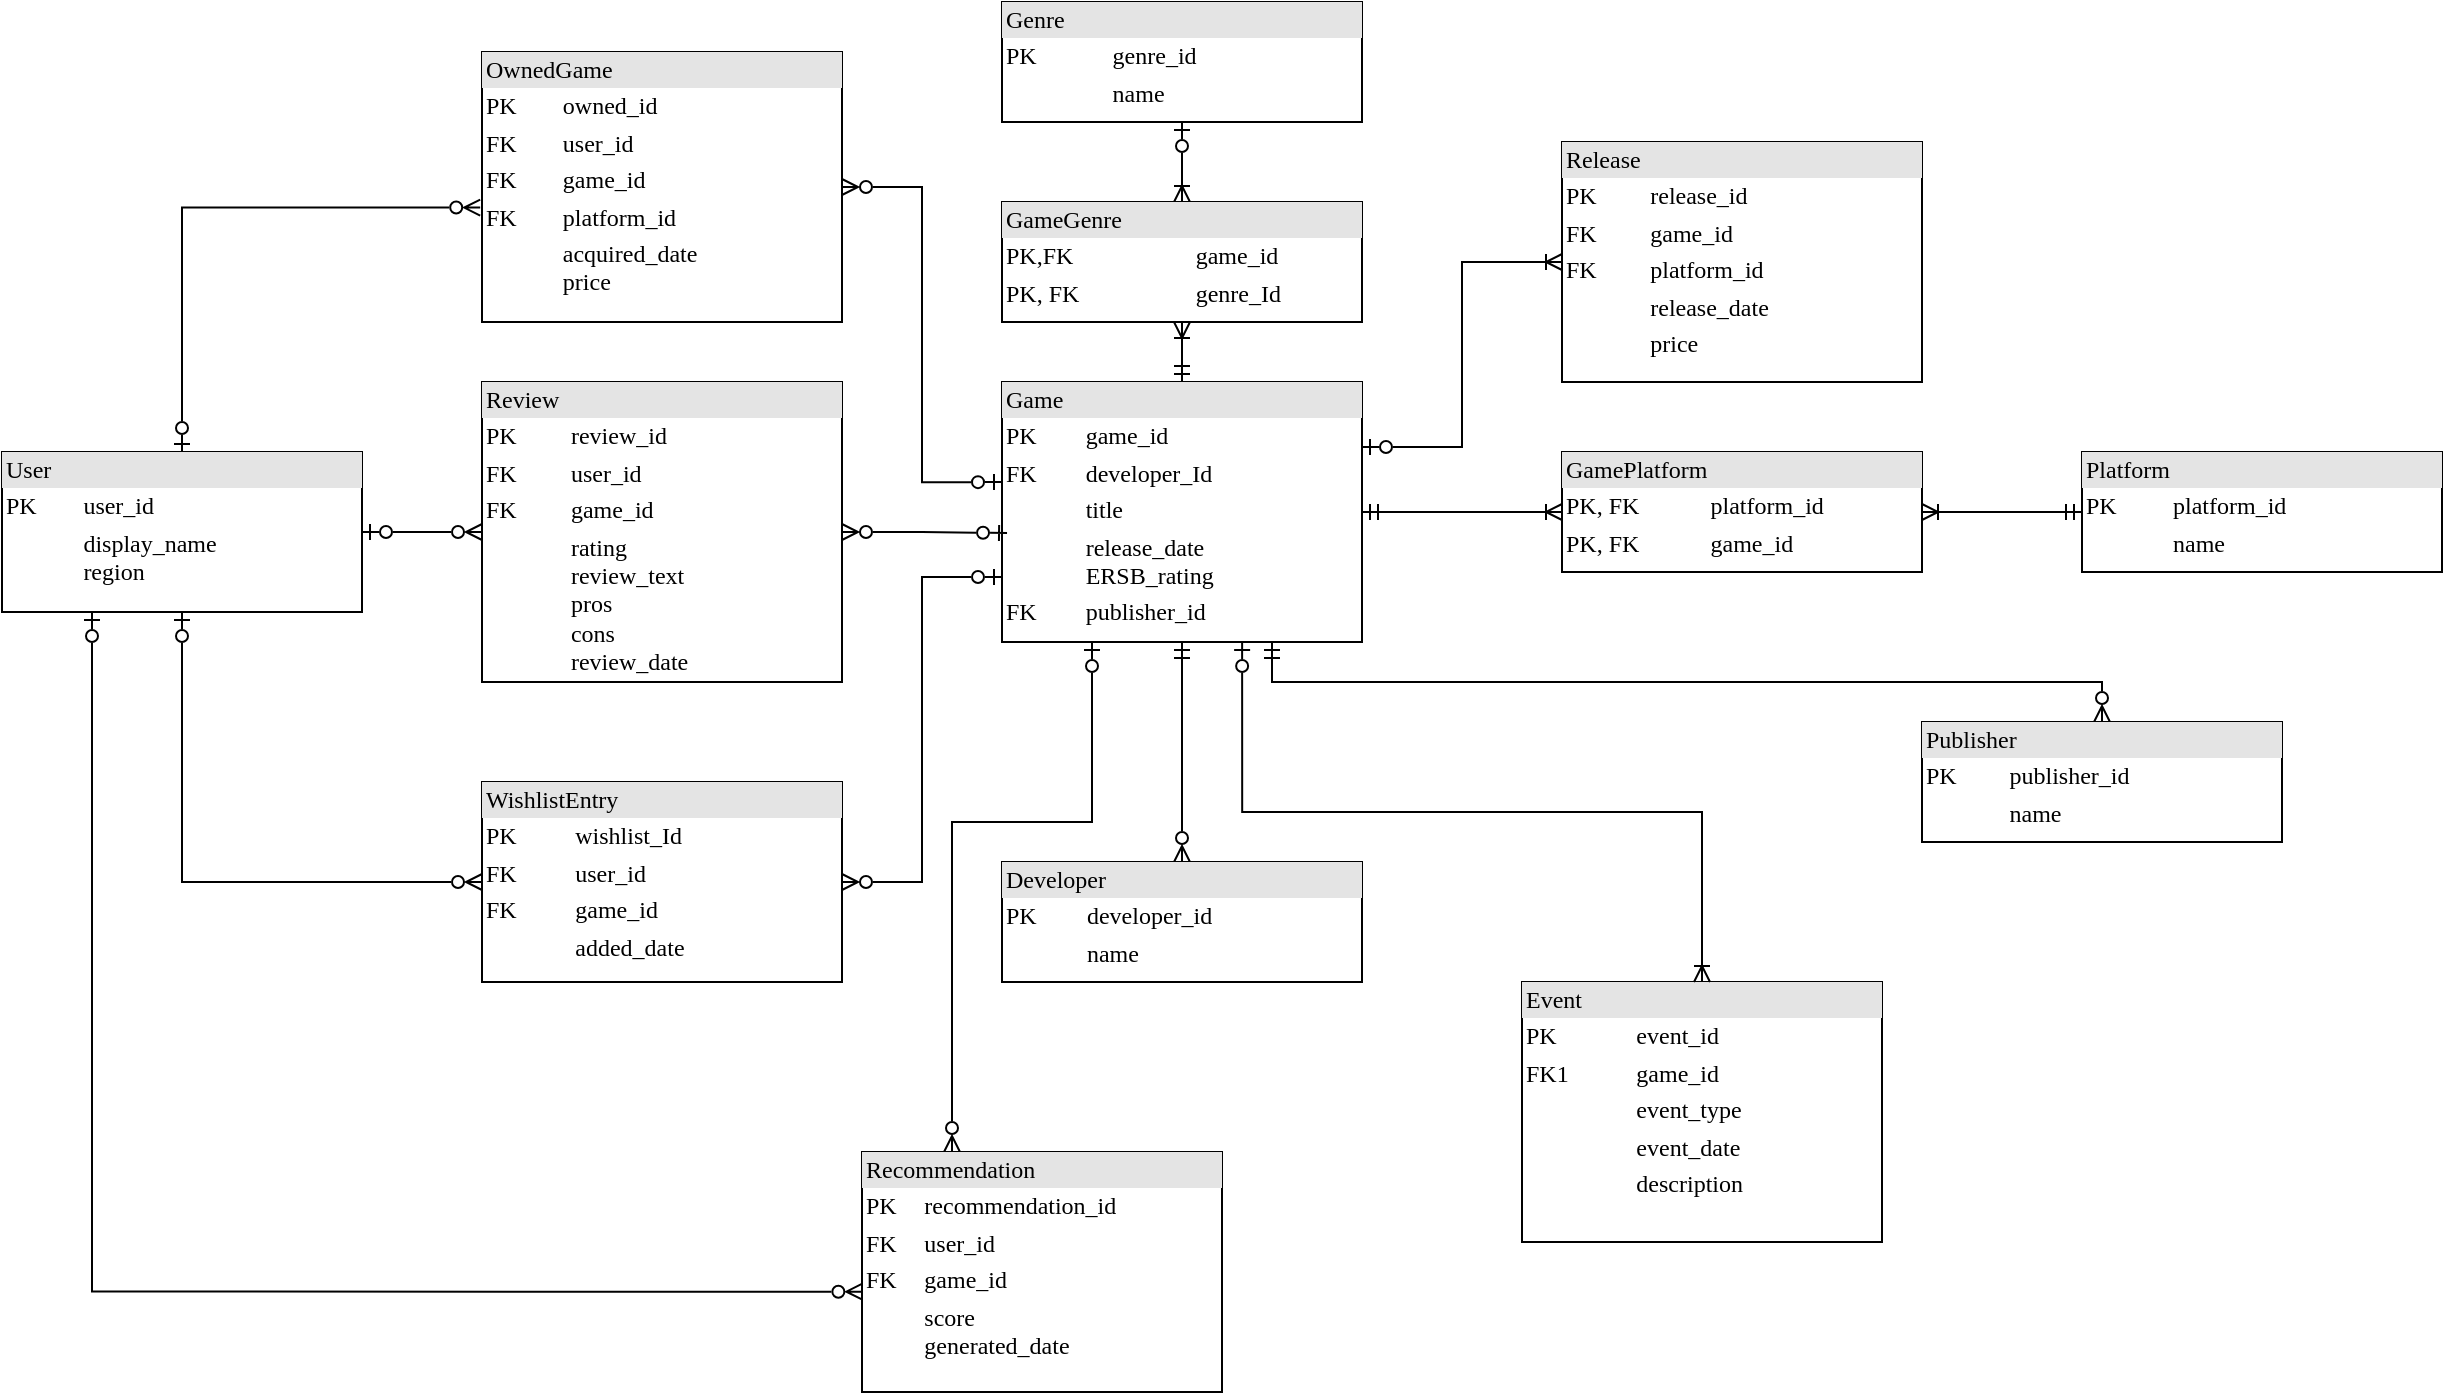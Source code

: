 <mxfile version="28.2.7">
  <diagram name="Page-1" id="2ca16b54-16f6-2749-3443-fa8db7711227">
    <mxGraphModel dx="1226" dy="1479" grid="1" gridSize="10" guides="1" tooltips="1" connect="1" arrows="1" fold="1" page="1" pageScale="1" pageWidth="1100" pageHeight="850" background="none" math="0" shadow="0">
      <root>
        <mxCell id="0" />
        <mxCell id="1" parent="0" />
        <mxCell id="2ed32ef02a7f4228-1" value="&lt;div style=&quot;box-sizing: border-box; width: 100%; background: rgb(228, 228, 228); padding: 2px;&quot;&gt;Review&lt;/div&gt;&lt;table style=&quot;width:100%;font-size:1em;&quot; cellpadding=&quot;2&quot; cellspacing=&quot;0&quot;&gt;&lt;tbody&gt;&lt;tr&gt;&lt;td&gt;PK&lt;/td&gt;&lt;td&gt;review_id&lt;/td&gt;&lt;/tr&gt;&lt;tr&gt;&lt;td&gt;FK&lt;/td&gt;&lt;td&gt;user_id&lt;/td&gt;&lt;/tr&gt;&lt;tr&gt;&lt;td&gt;FK&lt;/td&gt;&lt;td&gt;game_id&lt;/td&gt;&lt;/tr&gt;&lt;tr&gt;&lt;td&gt;&lt;/td&gt;&lt;td&gt;rating&lt;br&gt;review_text&lt;br&gt;pros&lt;br&gt;cons&lt;br&gt;review_date&lt;/td&gt;&lt;/tr&gt;&lt;/tbody&gt;&lt;/table&gt;" style="verticalAlign=top;align=left;overflow=fill;html=1;rounded=0;shadow=0;comic=0;labelBackgroundColor=none;strokeWidth=1;fontFamily=Verdana;fontSize=12" parent="1" vertex="1">
          <mxGeometry x="390" y="40" width="180" height="150" as="geometry" />
        </mxCell>
        <mxCell id="2ed32ef02a7f4228-3" value="&lt;div style=&quot;box-sizing: border-box; width: 100%; background: rgb(228, 228, 228); padding: 2px;&quot;&gt;Release&lt;/div&gt;&lt;table style=&quot;width: 100% ; font-size: 1em&quot; cellpadding=&quot;2&quot; cellspacing=&quot;0&quot;&gt;&lt;tbody&gt;&lt;tr&gt;&lt;td&gt;PK&lt;/td&gt;&lt;td&gt;release_id&lt;/td&gt;&lt;/tr&gt;&lt;tr&gt;&lt;td&gt;FK&lt;/td&gt;&lt;td&gt;game_id&lt;/td&gt;&lt;/tr&gt;&lt;tr&gt;&lt;td&gt;FK&lt;/td&gt;&lt;td&gt;platform_id&lt;/td&gt;&lt;/tr&gt;&lt;tr&gt;&lt;td&gt;&lt;/td&gt;&lt;td&gt;release_date&lt;/td&gt;&lt;/tr&gt;&lt;tr&gt;&lt;td&gt;&lt;br&gt;&lt;/td&gt;&lt;td&gt;price&lt;br&gt;&lt;/td&gt;&lt;/tr&gt;&lt;/tbody&gt;&lt;/table&gt;" style="verticalAlign=top;align=left;overflow=fill;html=1;rounded=0;shadow=0;comic=0;labelBackgroundColor=none;strokeWidth=1;fontFamily=Verdana;fontSize=12" parent="1" vertex="1">
          <mxGeometry x="930" y="-80" width="180" height="120" as="geometry" />
        </mxCell>
        <mxCell id="5XlaFVTemBwbjMJ2KEvl-24" style="edgeStyle=orthogonalEdgeStyle;rounded=0;orthogonalLoop=1;jettySize=auto;html=1;exitX=1;exitY=0.5;exitDx=0;exitDy=0;entryX=0;entryY=0.75;entryDx=0;entryDy=0;startArrow=ERzeroToMany;startFill=0;endArrow=ERzeroToOne;endFill=0;" edge="1" parent="1" source="2ed32ef02a7f4228-5" target="2ed32ef02a7f4228-7">
          <mxGeometry relative="1" as="geometry" />
        </mxCell>
        <mxCell id="2ed32ef02a7f4228-5" value="&lt;div style=&quot;box-sizing: border-box; width: 100%; background: rgb(228, 228, 228); padding: 2px;&quot;&gt;WishlistEntry&lt;/div&gt;&lt;table style=&quot;width:100%;font-size:1em;&quot; cellpadding=&quot;2&quot; cellspacing=&quot;0&quot;&gt;&lt;tbody&gt;&lt;tr&gt;&lt;td&gt;PK&lt;/td&gt;&lt;td&gt;wishlist_Id&lt;/td&gt;&lt;/tr&gt;&lt;tr&gt;&lt;td&gt;FK&lt;/td&gt;&lt;td&gt;user_id&lt;/td&gt;&lt;/tr&gt;&lt;tr&gt;&lt;td&gt;FK&lt;/td&gt;&lt;td&gt;game_id&lt;/td&gt;&lt;/tr&gt;&lt;tr&gt;&lt;td&gt;&lt;/td&gt;&lt;td&gt;added_date&lt;/td&gt;&lt;/tr&gt;&lt;/tbody&gt;&lt;/table&gt;" style="verticalAlign=top;align=left;overflow=fill;html=1;rounded=0;shadow=0;comic=0;labelBackgroundColor=none;strokeWidth=1;fontFamily=Verdana;fontSize=12" parent="1" vertex="1">
          <mxGeometry x="390" y="240" width="180" height="100" as="geometry" />
        </mxCell>
        <mxCell id="5XlaFVTemBwbjMJ2KEvl-14" style="edgeStyle=orthogonalEdgeStyle;rounded=0;orthogonalLoop=1;jettySize=auto;html=1;exitX=1;exitY=0.5;exitDx=0;exitDy=0;entryX=0;entryY=0.5;entryDx=0;entryDy=0;startArrow=ERmandOne;startFill=0;endArrow=ERoneToMany;endFill=0;" edge="1" parent="1" source="2ed32ef02a7f4228-7" target="5XlaFVTemBwbjMJ2KEvl-12">
          <mxGeometry relative="1" as="geometry" />
        </mxCell>
        <mxCell id="5XlaFVTemBwbjMJ2KEvl-16" style="edgeStyle=orthogonalEdgeStyle;rounded=0;orthogonalLoop=1;jettySize=auto;html=1;exitX=0.5;exitY=0;exitDx=0;exitDy=0;entryX=0.5;entryY=1;entryDx=0;entryDy=0;startArrow=ERmandOne;startFill=0;endArrow=ERoneToMany;endFill=0;" edge="1" parent="1" source="2ed32ef02a7f4228-7" target="5XlaFVTemBwbjMJ2KEvl-2">
          <mxGeometry relative="1" as="geometry" />
        </mxCell>
        <mxCell id="5XlaFVTemBwbjMJ2KEvl-28" style="edgeStyle=orthogonalEdgeStyle;rounded=0;orthogonalLoop=1;jettySize=auto;html=1;exitX=1;exitY=0.25;exitDx=0;exitDy=0;startArrow=ERzeroToOne;startFill=0;endArrow=ERoneToMany;endFill=0;" edge="1" parent="1" source="2ed32ef02a7f4228-7" target="2ed32ef02a7f4228-3">
          <mxGeometry relative="1" as="geometry" />
        </mxCell>
        <mxCell id="5XlaFVTemBwbjMJ2KEvl-32" style="edgeStyle=orthogonalEdgeStyle;rounded=0;orthogonalLoop=1;jettySize=auto;html=1;exitX=0.75;exitY=1;exitDx=0;exitDy=0;entryX=0.5;entryY=0;entryDx=0;entryDy=0;startArrow=ERmandOne;startFill=0;endArrow=ERzeroToMany;endFill=0;" edge="1" parent="1" source="2ed32ef02a7f4228-7" target="5XlaFVTemBwbjMJ2KEvl-4">
          <mxGeometry relative="1" as="geometry" />
        </mxCell>
        <mxCell id="2ed32ef02a7f4228-7" value="&lt;div style=&quot;box-sizing: border-box; width: 100%; background: rgb(228, 228, 228); padding: 2px;&quot;&gt;Game&lt;/div&gt;&lt;table style=&quot;width: 100% ; font-size: 1em&quot; cellpadding=&quot;2&quot; cellspacing=&quot;0&quot;&gt;&lt;tbody&gt;&lt;tr&gt;&lt;td&gt;PK&lt;/td&gt;&lt;td&gt;game_id&lt;/td&gt;&lt;/tr&gt;&lt;tr&gt;&lt;td&gt;FK&lt;/td&gt;&lt;td&gt;developer_Id&lt;/td&gt;&lt;/tr&gt;&lt;tr&gt;&lt;td&gt;&lt;/td&gt;&lt;td&gt;title&lt;/td&gt;&lt;/tr&gt;&lt;tr&gt;&lt;td&gt;&lt;br&gt;&lt;/td&gt;&lt;td&gt;release_date&lt;br&gt;ERSB_rating&lt;/td&gt;&lt;/tr&gt;&lt;tr&gt;&lt;td&gt;FK&lt;br&gt;&lt;/td&gt;&lt;td&gt;publisher_id&lt;br&gt;&lt;/td&gt;&lt;/tr&gt;&lt;/tbody&gt;&lt;/table&gt;" style="verticalAlign=top;align=left;overflow=fill;html=1;rounded=0;shadow=0;comic=0;labelBackgroundColor=none;strokeWidth=1;fontFamily=Verdana;fontSize=12" parent="1" vertex="1">
          <mxGeometry x="650" y="40" width="180" height="130" as="geometry" />
        </mxCell>
        <mxCell id="2ed32ef02a7f4228-12" value="&lt;div style=&quot;box-sizing: border-box; width: 100%; background: rgb(228, 228, 228); padding: 2px;&quot;&gt;Event&lt;/div&gt;&lt;table style=&quot;width: 100% ; font-size: 1em&quot; cellpadding=&quot;2&quot; cellspacing=&quot;0&quot;&gt;&lt;tbody&gt;&lt;tr&gt;&lt;td&gt;PK&lt;/td&gt;&lt;td&gt;event_id&lt;/td&gt;&lt;/tr&gt;&lt;tr&gt;&lt;td&gt;FK1&lt;/td&gt;&lt;td&gt;game_id&lt;/td&gt;&lt;/tr&gt;&lt;tr&gt;&lt;td&gt;&lt;/td&gt;&lt;td&gt;event_type&lt;/td&gt;&lt;/tr&gt;&lt;tr&gt;&lt;td&gt;&lt;br&gt;&lt;/td&gt;&lt;td&gt;event_date&lt;br&gt;&lt;/td&gt;&lt;/tr&gt;&lt;tr&gt;&lt;td&gt;&lt;br&gt;&lt;/td&gt;&lt;td&gt;description&lt;br&gt;&lt;/td&gt;&lt;/tr&gt;&lt;/tbody&gt;&lt;/table&gt;" style="verticalAlign=top;align=left;overflow=fill;html=1;rounded=0;shadow=0;comic=0;labelBackgroundColor=none;strokeWidth=1;fontFamily=Verdana;fontSize=12" parent="1" vertex="1">
          <mxGeometry x="910" y="340" width="180" height="130" as="geometry" />
        </mxCell>
        <mxCell id="5XlaFVTemBwbjMJ2KEvl-1" value="&lt;div style=&quot;box-sizing: border-box; width: 100%; background: rgb(228, 228, 228); padding: 2px;&quot;&gt;Genre&lt;/div&gt;&lt;table style=&quot;width:100%;font-size:1em;&quot; cellpadding=&quot;2&quot; cellspacing=&quot;0&quot;&gt;&lt;tbody&gt;&lt;tr&gt;&lt;td&gt;PK&lt;/td&gt;&lt;td&gt;genre_id&lt;/td&gt;&lt;/tr&gt;&lt;tr&gt;&lt;td&gt;&lt;/td&gt;&lt;td&gt;name&lt;/td&gt;&lt;/tr&gt;&lt;/tbody&gt;&lt;/table&gt;" style="verticalAlign=top;align=left;overflow=fill;html=1;rounded=0;shadow=0;comic=0;labelBackgroundColor=none;strokeWidth=1;fontFamily=Verdana;fontSize=12" vertex="1" parent="1">
          <mxGeometry x="650" y="-150" width="180" height="60" as="geometry" />
        </mxCell>
        <mxCell id="5XlaFVTemBwbjMJ2KEvl-17" style="edgeStyle=orthogonalEdgeStyle;rounded=0;orthogonalLoop=1;jettySize=auto;html=1;exitX=0.5;exitY=0;exitDx=0;exitDy=0;entryX=0.5;entryY=1;entryDx=0;entryDy=0;strokeColor=none;startArrow=ERoneToMany;startFill=0;endArrow=ERzeroToOne;endFill=0;" edge="1" parent="1" source="5XlaFVTemBwbjMJ2KEvl-2" target="5XlaFVTemBwbjMJ2KEvl-1">
          <mxGeometry relative="1" as="geometry" />
        </mxCell>
        <mxCell id="5XlaFVTemBwbjMJ2KEvl-18" style="edgeStyle=orthogonalEdgeStyle;rounded=0;orthogonalLoop=1;jettySize=auto;html=1;exitX=0.5;exitY=0;exitDx=0;exitDy=0;entryX=0.5;entryY=1;entryDx=0;entryDy=0;startArrow=ERoneToMany;startFill=0;endArrow=ERzeroToOne;endFill=0;" edge="1" parent="1" source="5XlaFVTemBwbjMJ2KEvl-2" target="5XlaFVTemBwbjMJ2KEvl-1">
          <mxGeometry relative="1" as="geometry" />
        </mxCell>
        <mxCell id="5XlaFVTemBwbjMJ2KEvl-2" value="&lt;div style=&quot;box-sizing: border-box; width: 100%; background: rgb(228, 228, 228); padding: 2px;&quot;&gt;GameGenre&lt;/div&gt;&lt;table style=&quot;width: 100% ; font-size: 1em&quot; cellpadding=&quot;2&quot; cellspacing=&quot;0&quot;&gt;&lt;tbody&gt;&lt;tr&gt;&lt;td&gt;PK,FK&lt;/td&gt;&lt;td&gt;game_id&lt;/td&gt;&lt;/tr&gt;&lt;tr&gt;&lt;td&gt;PK, FK&lt;span style=&quot;white-space: pre;&quot;&gt;&#x9;&lt;/span&gt;&lt;br&gt;&lt;/td&gt;&lt;td&gt;genre_Id&lt;/td&gt;&lt;/tr&gt;&lt;/tbody&gt;&lt;/table&gt;" style="verticalAlign=top;align=left;overflow=fill;html=1;rounded=0;shadow=0;comic=0;labelBackgroundColor=none;strokeWidth=1;fontFamily=Verdana;fontSize=12" vertex="1" parent="1">
          <mxGeometry x="650" y="-50" width="180" height="60" as="geometry" />
        </mxCell>
        <mxCell id="5XlaFVTemBwbjMJ2KEvl-20" style="edgeStyle=orthogonalEdgeStyle;rounded=0;orthogonalLoop=1;jettySize=auto;html=1;exitX=0.5;exitY=0;exitDx=0;exitDy=0;entryX=0.5;entryY=1;entryDx=0;entryDy=0;startArrow=ERzeroToMany;startFill=0;endArrow=ERmandOne;endFill=0;" edge="1" parent="1" source="5XlaFVTemBwbjMJ2KEvl-3" target="2ed32ef02a7f4228-7">
          <mxGeometry relative="1" as="geometry" />
        </mxCell>
        <mxCell id="5XlaFVTemBwbjMJ2KEvl-3" value="&lt;div style=&quot;box-sizing: border-box; width: 100%; background: rgb(228, 228, 228); padding: 2px;&quot;&gt;Developer&lt;/div&gt;&lt;table style=&quot;width:100%;font-size:1em;&quot; cellpadding=&quot;2&quot; cellspacing=&quot;0&quot;&gt;&lt;tbody&gt;&lt;tr&gt;&lt;td&gt;PK&lt;/td&gt;&lt;td&gt;developer_id&lt;/td&gt;&lt;/tr&gt;&lt;tr&gt;&lt;td&gt;&lt;/td&gt;&lt;td&gt;name&lt;/td&gt;&lt;/tr&gt;&lt;/tbody&gt;&lt;/table&gt;" style="verticalAlign=top;align=left;overflow=fill;html=1;rounded=0;shadow=0;comic=0;labelBackgroundColor=none;strokeWidth=1;fontFamily=Verdana;fontSize=12" vertex="1" parent="1">
          <mxGeometry x="650" y="280" width="180" height="60" as="geometry" />
        </mxCell>
        <mxCell id="5XlaFVTemBwbjMJ2KEvl-4" value="&lt;div style=&quot;box-sizing: border-box; width: 100%; background: rgb(228, 228, 228); padding: 2px;&quot;&gt;Publisher&lt;/div&gt;&lt;table style=&quot;width:100%;font-size:1em;&quot; cellpadding=&quot;2&quot; cellspacing=&quot;0&quot;&gt;&lt;tbody&gt;&lt;tr&gt;&lt;td&gt;PK&lt;/td&gt;&lt;td&gt;publisher_id&lt;/td&gt;&lt;/tr&gt;&lt;tr&gt;&lt;td&gt;&lt;/td&gt;&lt;td&gt;name&lt;/td&gt;&lt;/tr&gt;&lt;/tbody&gt;&lt;/table&gt;" style="verticalAlign=top;align=left;overflow=fill;html=1;rounded=0;shadow=0;comic=0;labelBackgroundColor=none;strokeWidth=1;fontFamily=Verdana;fontSize=12" vertex="1" parent="1">
          <mxGeometry x="1110" y="210" width="180" height="60" as="geometry" />
        </mxCell>
        <mxCell id="5XlaFVTemBwbjMJ2KEvl-23" style="edgeStyle=orthogonalEdgeStyle;rounded=0;orthogonalLoop=1;jettySize=auto;html=1;exitX=1;exitY=0.5;exitDx=0;exitDy=0;entryX=0;entryY=0.5;entryDx=0;entryDy=0;startArrow=ERzeroToOne;startFill=0;endArrow=ERzeroToMany;endFill=0;" edge="1" parent="1" source="5XlaFVTemBwbjMJ2KEvl-5" target="2ed32ef02a7f4228-1">
          <mxGeometry relative="1" as="geometry" />
        </mxCell>
        <mxCell id="5XlaFVTemBwbjMJ2KEvl-25" style="edgeStyle=orthogonalEdgeStyle;rounded=0;orthogonalLoop=1;jettySize=auto;html=1;exitX=0.5;exitY=1;exitDx=0;exitDy=0;entryX=0;entryY=0.5;entryDx=0;entryDy=0;startArrow=ERzeroToOne;startFill=0;endArrow=ERzeroToMany;endFill=0;" edge="1" parent="1" source="5XlaFVTemBwbjMJ2KEvl-5" target="2ed32ef02a7f4228-5">
          <mxGeometry relative="1" as="geometry" />
        </mxCell>
        <mxCell id="5XlaFVTemBwbjMJ2KEvl-5" value="&lt;div style=&quot;box-sizing: border-box; width: 100%; background: rgb(228, 228, 228); padding: 2px;&quot;&gt;User&lt;/div&gt;&lt;table style=&quot;width:100%;font-size:1em;&quot; cellpadding=&quot;2&quot; cellspacing=&quot;0&quot;&gt;&lt;tbody&gt;&lt;tr&gt;&lt;td&gt;PK&lt;/td&gt;&lt;td&gt;user_id&lt;/td&gt;&lt;/tr&gt;&lt;tr&gt;&lt;td&gt;&lt;/td&gt;&lt;td&gt;display_name&lt;br&gt;region&lt;/td&gt;&lt;/tr&gt;&lt;/tbody&gt;&lt;/table&gt;" style="verticalAlign=top;align=left;overflow=fill;html=1;rounded=0;shadow=0;comic=0;labelBackgroundColor=none;strokeWidth=1;fontFamily=Verdana;fontSize=12" vertex="1" parent="1">
          <mxGeometry x="150" y="75" width="180" height="80" as="geometry" />
        </mxCell>
        <mxCell id="5XlaFVTemBwbjMJ2KEvl-6" value="&lt;div style=&quot;box-sizing: border-box; width: 100%; background: rgb(228, 228, 228); padding: 2px;&quot;&gt;OwnedGame&lt;/div&gt;&lt;table style=&quot;width:100%;font-size:1em;&quot; cellpadding=&quot;2&quot; cellspacing=&quot;0&quot;&gt;&lt;tbody&gt;&lt;tr&gt;&lt;td&gt;PK&lt;/td&gt;&lt;td&gt;owned_id&lt;/td&gt;&lt;/tr&gt;&lt;tr&gt;&lt;td&gt;FK&lt;/td&gt;&lt;td&gt;user_id&lt;/td&gt;&lt;/tr&gt;&lt;tr&gt;&lt;td&gt;FK&lt;/td&gt;&lt;td&gt;game_id&lt;/td&gt;&lt;/tr&gt;&lt;tr&gt;&lt;td&gt;FK&lt;/td&gt;&lt;td&gt;platform_id&lt;/td&gt;&lt;/tr&gt;&lt;tr&gt;&lt;td&gt;&lt;/td&gt;&lt;td&gt;acquired_date&lt;br&gt;price&lt;/td&gt;&lt;/tr&gt;&lt;/tbody&gt;&lt;/table&gt;" style="verticalAlign=top;align=left;overflow=fill;html=1;rounded=0;shadow=0;comic=0;labelBackgroundColor=none;strokeWidth=1;fontFamily=Verdana;fontSize=12" vertex="1" parent="1">
          <mxGeometry x="390" y="-125" width="180" height="135" as="geometry" />
        </mxCell>
        <mxCell id="5XlaFVTemBwbjMJ2KEvl-7" style="edgeStyle=orthogonalEdgeStyle;rounded=0;orthogonalLoop=1;jettySize=auto;html=1;exitX=0.5;exitY=1;exitDx=0;exitDy=0;" edge="1" parent="1" source="2ed32ef02a7f4228-12" target="2ed32ef02a7f4228-12">
          <mxGeometry relative="1" as="geometry" />
        </mxCell>
        <mxCell id="5XlaFVTemBwbjMJ2KEvl-29" style="edgeStyle=orthogonalEdgeStyle;rounded=0;orthogonalLoop=1;jettySize=auto;html=1;exitX=0.25;exitY=0;exitDx=0;exitDy=0;entryX=0.25;entryY=1;entryDx=0;entryDy=0;endArrow=ERzeroToOne;endFill=0;startArrow=ERzeroToMany;startFill=0;" edge="1" parent="1" source="5XlaFVTemBwbjMJ2KEvl-9" target="2ed32ef02a7f4228-7">
          <mxGeometry relative="1" as="geometry">
            <Array as="points">
              <mxPoint x="625" y="260" />
              <mxPoint x="695" y="260" />
            </Array>
          </mxGeometry>
        </mxCell>
        <mxCell id="5XlaFVTemBwbjMJ2KEvl-9" value="&lt;div style=&quot;box-sizing: border-box; width: 100%; background: rgb(228, 228, 228); padding: 2px;&quot;&gt;Recommendation&lt;/div&gt;&lt;table style=&quot;width:100%;font-size:1em;&quot; cellpadding=&quot;2&quot; cellspacing=&quot;0&quot;&gt;&lt;tbody&gt;&lt;tr&gt;&lt;td&gt;PK&lt;/td&gt;&lt;td&gt;recommendation_id&lt;/td&gt;&lt;/tr&gt;&lt;tr&gt;&lt;td&gt;FK&lt;/td&gt;&lt;td&gt;user_id&lt;/td&gt;&lt;/tr&gt;&lt;tr&gt;&lt;td&gt;FK&lt;/td&gt;&lt;td&gt;game_id&lt;/td&gt;&lt;/tr&gt;&lt;tr&gt;&lt;td&gt;&lt;/td&gt;&lt;td&gt;score&lt;br&gt;generated_date&lt;/td&gt;&lt;/tr&gt;&lt;/tbody&gt;&lt;/table&gt;" style="verticalAlign=top;align=left;overflow=fill;html=1;rounded=0;shadow=0;comic=0;labelBackgroundColor=none;strokeWidth=1;fontFamily=Verdana;fontSize=12" vertex="1" parent="1">
          <mxGeometry x="580" y="425" width="180" height="120" as="geometry" />
        </mxCell>
        <mxCell id="5XlaFVTemBwbjMJ2KEvl-11" value="&lt;div style=&quot;box-sizing: border-box; width: 100%; background: rgb(228, 228, 228); padding: 2px;&quot;&gt;Platform&lt;span style=&quot;color: rgba(0, 0, 0, 0); font-family: monospace; font-size: 0px; background-color: transparent;&quot;&gt;%3CmxGraphModel%3E%3Croot%3E%3CmxCell%20id%3D%220%22%2F%3E%3CmxCell%20id%3D%221%22%20parent%3D%220%22%2F%3E%3CmxCell%20id%3D%222%22%20value%3D%22%26lt%3Bdiv%20style%3D%26quot%3Bbox-sizing%3A%20border-box%3B%20width%3A%20100%25%3B%20background%3A%20rgb(228%2C%20228%2C%20228)%3B%20padding%3A%202px%3B%26quot%3B%26gt%3BDeveloper%26lt%3B%2Fdiv%26gt%3B%26lt%3Btable%20style%3D%26quot%3Bwidth%3A100%25%3Bfont-size%3A1em%3B%26quot%3B%20cellpadding%3D%26quot%3B2%26quot%3B%20cellspacing%3D%26quot%3B0%26quot%3B%26gt%3B%26lt%3Btbody%26gt%3B%26lt%3Btr%26gt%3B%26lt%3Btd%26gt%3BPK%26lt%3B%2Ftd%26gt%3B%26lt%3Btd%26gt%3Bdeveloper_id%26lt%3B%2Ftd%26gt%3B%26lt%3B%2Ftr%26gt%3B%26lt%3Btr%26gt%3B%26lt%3Btd%26gt%3B%26lt%3B%2Ftd%26gt%3B%26lt%3Btd%26gt%3Bname%26lt%3B%2Ftd%26gt%3B%26lt%3B%2Ftr%26gt%3B%26lt%3B%2Ftbody%26gt%3B%26lt%3B%2Ftable%26gt%3B%22%20style%3D%22verticalAlign%3Dtop%3Balign%3Dleft%3Boverflow%3Dfill%3Bhtml%3D1%3Brounded%3D0%3Bshadow%3D0%3Bcomic%3D0%3BlabelBackgroundColor%3Dnone%3BstrokeWidth%3D1%3BfontFamily%3DVerdana%3BfontSize%3D12%22%20vertex%3D%221%22%20parent%3D%221%22%3E%3CmxGeometry%20x%3D%22380%22%20y%3D%22180%22%20width%3D%22180%22%20height%3D%2260%22%20as%3D%22geometry%22%2F%3E%3C%2FmxCell%3E%3C%2Froot%3E%3C%2FmxGraphModel%3E&lt;/span&gt;&lt;/div&gt;&lt;table style=&quot;width:100%;font-size:1em;&quot; cellpadding=&quot;2&quot; cellspacing=&quot;0&quot;&gt;&lt;tbody&gt;&lt;tr&gt;&lt;td&gt;PK&lt;/td&gt;&lt;td&gt;platform_id&lt;/td&gt;&lt;/tr&gt;&lt;tr&gt;&lt;td&gt;&lt;/td&gt;&lt;td&gt;name&lt;/td&gt;&lt;/tr&gt;&lt;/tbody&gt;&lt;/table&gt;" style="verticalAlign=top;align=left;overflow=fill;html=1;rounded=0;shadow=0;comic=0;labelBackgroundColor=none;strokeWidth=1;fontFamily=Verdana;fontSize=12" vertex="1" parent="1">
          <mxGeometry x="1190" y="75" width="180" height="60" as="geometry" />
        </mxCell>
        <mxCell id="5XlaFVTemBwbjMJ2KEvl-19" style="edgeStyle=orthogonalEdgeStyle;rounded=0;orthogonalLoop=1;jettySize=auto;html=1;exitX=1;exitY=0.5;exitDx=0;exitDy=0;entryX=0;entryY=0.5;entryDx=0;entryDy=0;startArrow=ERoneToMany;startFill=0;endArrow=ERmandOne;endFill=0;" edge="1" parent="1" source="5XlaFVTemBwbjMJ2KEvl-12" target="5XlaFVTemBwbjMJ2KEvl-11">
          <mxGeometry relative="1" as="geometry" />
        </mxCell>
        <mxCell id="5XlaFVTemBwbjMJ2KEvl-12" value="&lt;div style=&quot;box-sizing: border-box; width: 100%; background: rgb(228, 228, 228); padding: 2px;&quot;&gt;GamePlatform&lt;span style=&quot;color: rgba(0, 0, 0, 0); font-family: monospace; font-size: 0px; background-color: transparent;&quot;&gt;%3CmxGraphModel%3E%3Croot%3E%3CmxCell%20id%3D%220%22%2F%3E%3CmxCell%20id%3D%221%22%20parent%3D%220%22%2F%3E%3CmxCell%20id%3D%222%22%20value%3D%22%26lt%3Bdiv%20style%3D%26quot%3Bbox-sizing%3A%20border-box%3B%20width%3A%20100%25%3B%20background%3A%20rgb(228%2C%20228%2C%20228)%3B%20padding%3A%202px%3B%26quot%3B%26gt%3BDeveloper%26lt%3B%2Fdiv%26gt%3B%26lt%3Btable%20style%3D%26quot%3Bwidth%3A100%25%3Bfont-size%3A1em%3B%26quot%3B%20cellpadding%3D%26quot%3B2%26quot%3B%20cellspacing%3D%26quot%3B0%26quot%3B%26gt%3B%26lt%3Btbody%26gt%3B%26lt%3Btr%26gt%3B%26lt%3Btd%26gt%3BPK%26lt%3B%2Ftd%26gt%3B%26lt%3Btd%26gt%3Bdeveloper_id%26lt%3B%2Ftd%26gt%3B%26lt%3B%2Ftr%26gt%3B%26lt%3Btr%26gt%3B%26lt%3Btd%26gt%3B%26lt%3B%2Ftd%26gt%3B%26lt%3Btd%26gt%3Bname%26lt%3B%2Ftd%26gt%3B%26lt%3B%2Ftr%26gt%3B%26lt%3B%2Ftbody%26gt%3B%26lt%3B%2Ftable%26gt%3B%22%20style%3D%22verticalAlign%3Dtop%3Balign%3Dleft%3Boverflow%3Dfill%3Bhtml%3D1%3Brounded%3D0%3Bshadow%3D0%3Bcomic%3D0%3BlabelBackgroundColor%3Dnone%3BstrokeWidth%3D1%3BfontFamily%3DVerdana%3BfontSize%3D12%22%20vertex%3D%221%22%20parent%3D%221%22%3E%3CmxGeometry%20x%3D%22380%22%20y%3D%22180%22%20width%3D%22180%22%20height%3D%2260%22%20as%3D%22geometry%22%2F%3E%3C%2FmxCell%3E%3C%2Froot%3E%3C%2FmxGraphModel%3E&lt;/span&gt;&lt;/div&gt;&lt;table style=&quot;width:100%;font-size:1em;&quot; cellpadding=&quot;2&quot; cellspacing=&quot;0&quot;&gt;&lt;tbody&gt;&lt;tr&gt;&lt;td&gt;PK, FK&lt;/td&gt;&lt;td&gt;platform_id&lt;/td&gt;&lt;/tr&gt;&lt;tr&gt;&lt;td&gt;PK, FK&lt;/td&gt;&lt;td&gt;game_id&lt;/td&gt;&lt;/tr&gt;&lt;/tbody&gt;&lt;/table&gt;" style="verticalAlign=top;align=left;overflow=fill;html=1;rounded=0;shadow=0;comic=0;labelBackgroundColor=none;strokeWidth=1;fontFamily=Verdana;fontSize=12" vertex="1" parent="1">
          <mxGeometry x="930" y="75" width="180" height="60" as="geometry" />
        </mxCell>
        <mxCell id="5XlaFVTemBwbjMJ2KEvl-22" style="edgeStyle=orthogonalEdgeStyle;rounded=0;orthogonalLoop=1;jettySize=auto;html=1;exitX=1;exitY=0.5;exitDx=0;exitDy=0;entryX=0.014;entryY=0.581;entryDx=0;entryDy=0;entryPerimeter=0;startArrow=ERzeroToMany;startFill=0;endArrow=ERzeroToOne;endFill=0;" edge="1" parent="1" source="2ed32ef02a7f4228-1" target="2ed32ef02a7f4228-7">
          <mxGeometry relative="1" as="geometry" />
        </mxCell>
        <mxCell id="5XlaFVTemBwbjMJ2KEvl-26" style="edgeStyle=orthogonalEdgeStyle;rounded=0;orthogonalLoop=1;jettySize=auto;html=1;exitX=0.5;exitY=0;exitDx=0;exitDy=0;entryX=-0.005;entryY=0.576;entryDx=0;entryDy=0;entryPerimeter=0;startArrow=ERzeroToOne;startFill=0;endArrow=ERzeroToMany;endFill=0;" edge="1" parent="1" source="5XlaFVTemBwbjMJ2KEvl-5" target="5XlaFVTemBwbjMJ2KEvl-6">
          <mxGeometry relative="1" as="geometry" />
        </mxCell>
        <mxCell id="5XlaFVTemBwbjMJ2KEvl-27" style="edgeStyle=orthogonalEdgeStyle;rounded=0;orthogonalLoop=1;jettySize=auto;html=1;exitX=1;exitY=0.5;exitDx=0;exitDy=0;entryX=0;entryY=0.385;entryDx=0;entryDy=0;entryPerimeter=0;startArrow=ERzeroToMany;startFill=0;endArrow=ERzeroToOne;endFill=0;" edge="1" parent="1" source="5XlaFVTemBwbjMJ2KEvl-6" target="2ed32ef02a7f4228-7">
          <mxGeometry relative="1" as="geometry" />
        </mxCell>
        <mxCell id="5XlaFVTemBwbjMJ2KEvl-30" style="edgeStyle=orthogonalEdgeStyle;rounded=0;orthogonalLoop=1;jettySize=auto;html=1;exitX=0.25;exitY=1;exitDx=0;exitDy=0;entryX=0.001;entryY=0.582;entryDx=0;entryDy=0;entryPerimeter=0;startArrow=ERzeroToOne;startFill=0;endArrow=ERzeroToMany;endFill=0;" edge="1" parent="1" source="5XlaFVTemBwbjMJ2KEvl-5" target="5XlaFVTemBwbjMJ2KEvl-9">
          <mxGeometry relative="1" as="geometry" />
        </mxCell>
        <mxCell id="5XlaFVTemBwbjMJ2KEvl-33" style="edgeStyle=orthogonalEdgeStyle;rounded=0;orthogonalLoop=1;jettySize=auto;html=1;exitX=0.5;exitY=0;exitDx=0;exitDy=0;entryX=0.667;entryY=1;entryDx=0;entryDy=0;entryPerimeter=0;endArrow=ERzeroToOne;endFill=0;startArrow=ERoneToMany;startFill=0;" edge="1" parent="1" source="2ed32ef02a7f4228-12" target="2ed32ef02a7f4228-7">
          <mxGeometry relative="1" as="geometry" />
        </mxCell>
      </root>
    </mxGraphModel>
  </diagram>
</mxfile>

